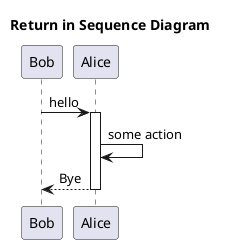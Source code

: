 @startuml

title Return in Sequence Diagram

Bob -> Alice: hello
activate Alice
Alice -> Alice: some action
' Bob <-- Alice: bye
return Bye
@enduml